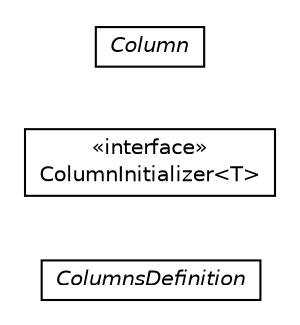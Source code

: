#!/usr/local/bin/dot
#
# Class diagram 
# Generated by UMLGraph version R5_6-24-gf6e263 (http://www.umlgraph.org/)
#

digraph G {
	edge [fontname="Helvetica",fontsize=10,labelfontname="Helvetica",labelfontsize=10];
	node [fontname="Helvetica",fontsize=10,shape=plaintext];
	nodesep=0.25;
	ranksep=0.5;
	rankdir=LR;
	// com.gwtplatform.carstore.client.columninitializer.ColumnsDefinition
	c43993 [label=<<table title="com.gwtplatform.carstore.client.columninitializer.ColumnsDefinition" border="0" cellborder="1" cellspacing="0" cellpadding="2" port="p" href="./ColumnsDefinition.html">
		<tr><td><table border="0" cellspacing="0" cellpadding="1">
<tr><td align="center" balign="center"><font face="Helvetica-Oblique"> ColumnsDefinition </font></td></tr>
		</table></td></tr>
		</table>>, URL="./ColumnsDefinition.html", fontname="Helvetica", fontcolor="black", fontsize=10.0];
	// com.gwtplatform.carstore.client.columninitializer.ColumnInitializer<T>
	c43994 [label=<<table title="com.gwtplatform.carstore.client.columninitializer.ColumnInitializer" border="0" cellborder="1" cellspacing="0" cellpadding="2" port="p" href="./ColumnInitializer.html">
		<tr><td><table border="0" cellspacing="0" cellpadding="1">
<tr><td align="center" balign="center"> &#171;interface&#187; </td></tr>
<tr><td align="center" balign="center"> ColumnInitializer&lt;T&gt; </td></tr>
		</table></td></tr>
		</table>>, URL="./ColumnInitializer.html", fontname="Helvetica", fontcolor="black", fontsize=10.0];
	// com.gwtplatform.carstore.client.columninitializer.Column
	c43995 [label=<<table title="com.gwtplatform.carstore.client.columninitializer.Column" border="0" cellborder="1" cellspacing="0" cellpadding="2" port="p" href="./Column.html">
		<tr><td><table border="0" cellspacing="0" cellpadding="1">
<tr><td align="center" balign="center"><font face="Helvetica-Oblique"> Column </font></td></tr>
		</table></td></tr>
		</table>>, URL="./Column.html", fontname="Helvetica", fontcolor="black", fontsize=10.0];
}

